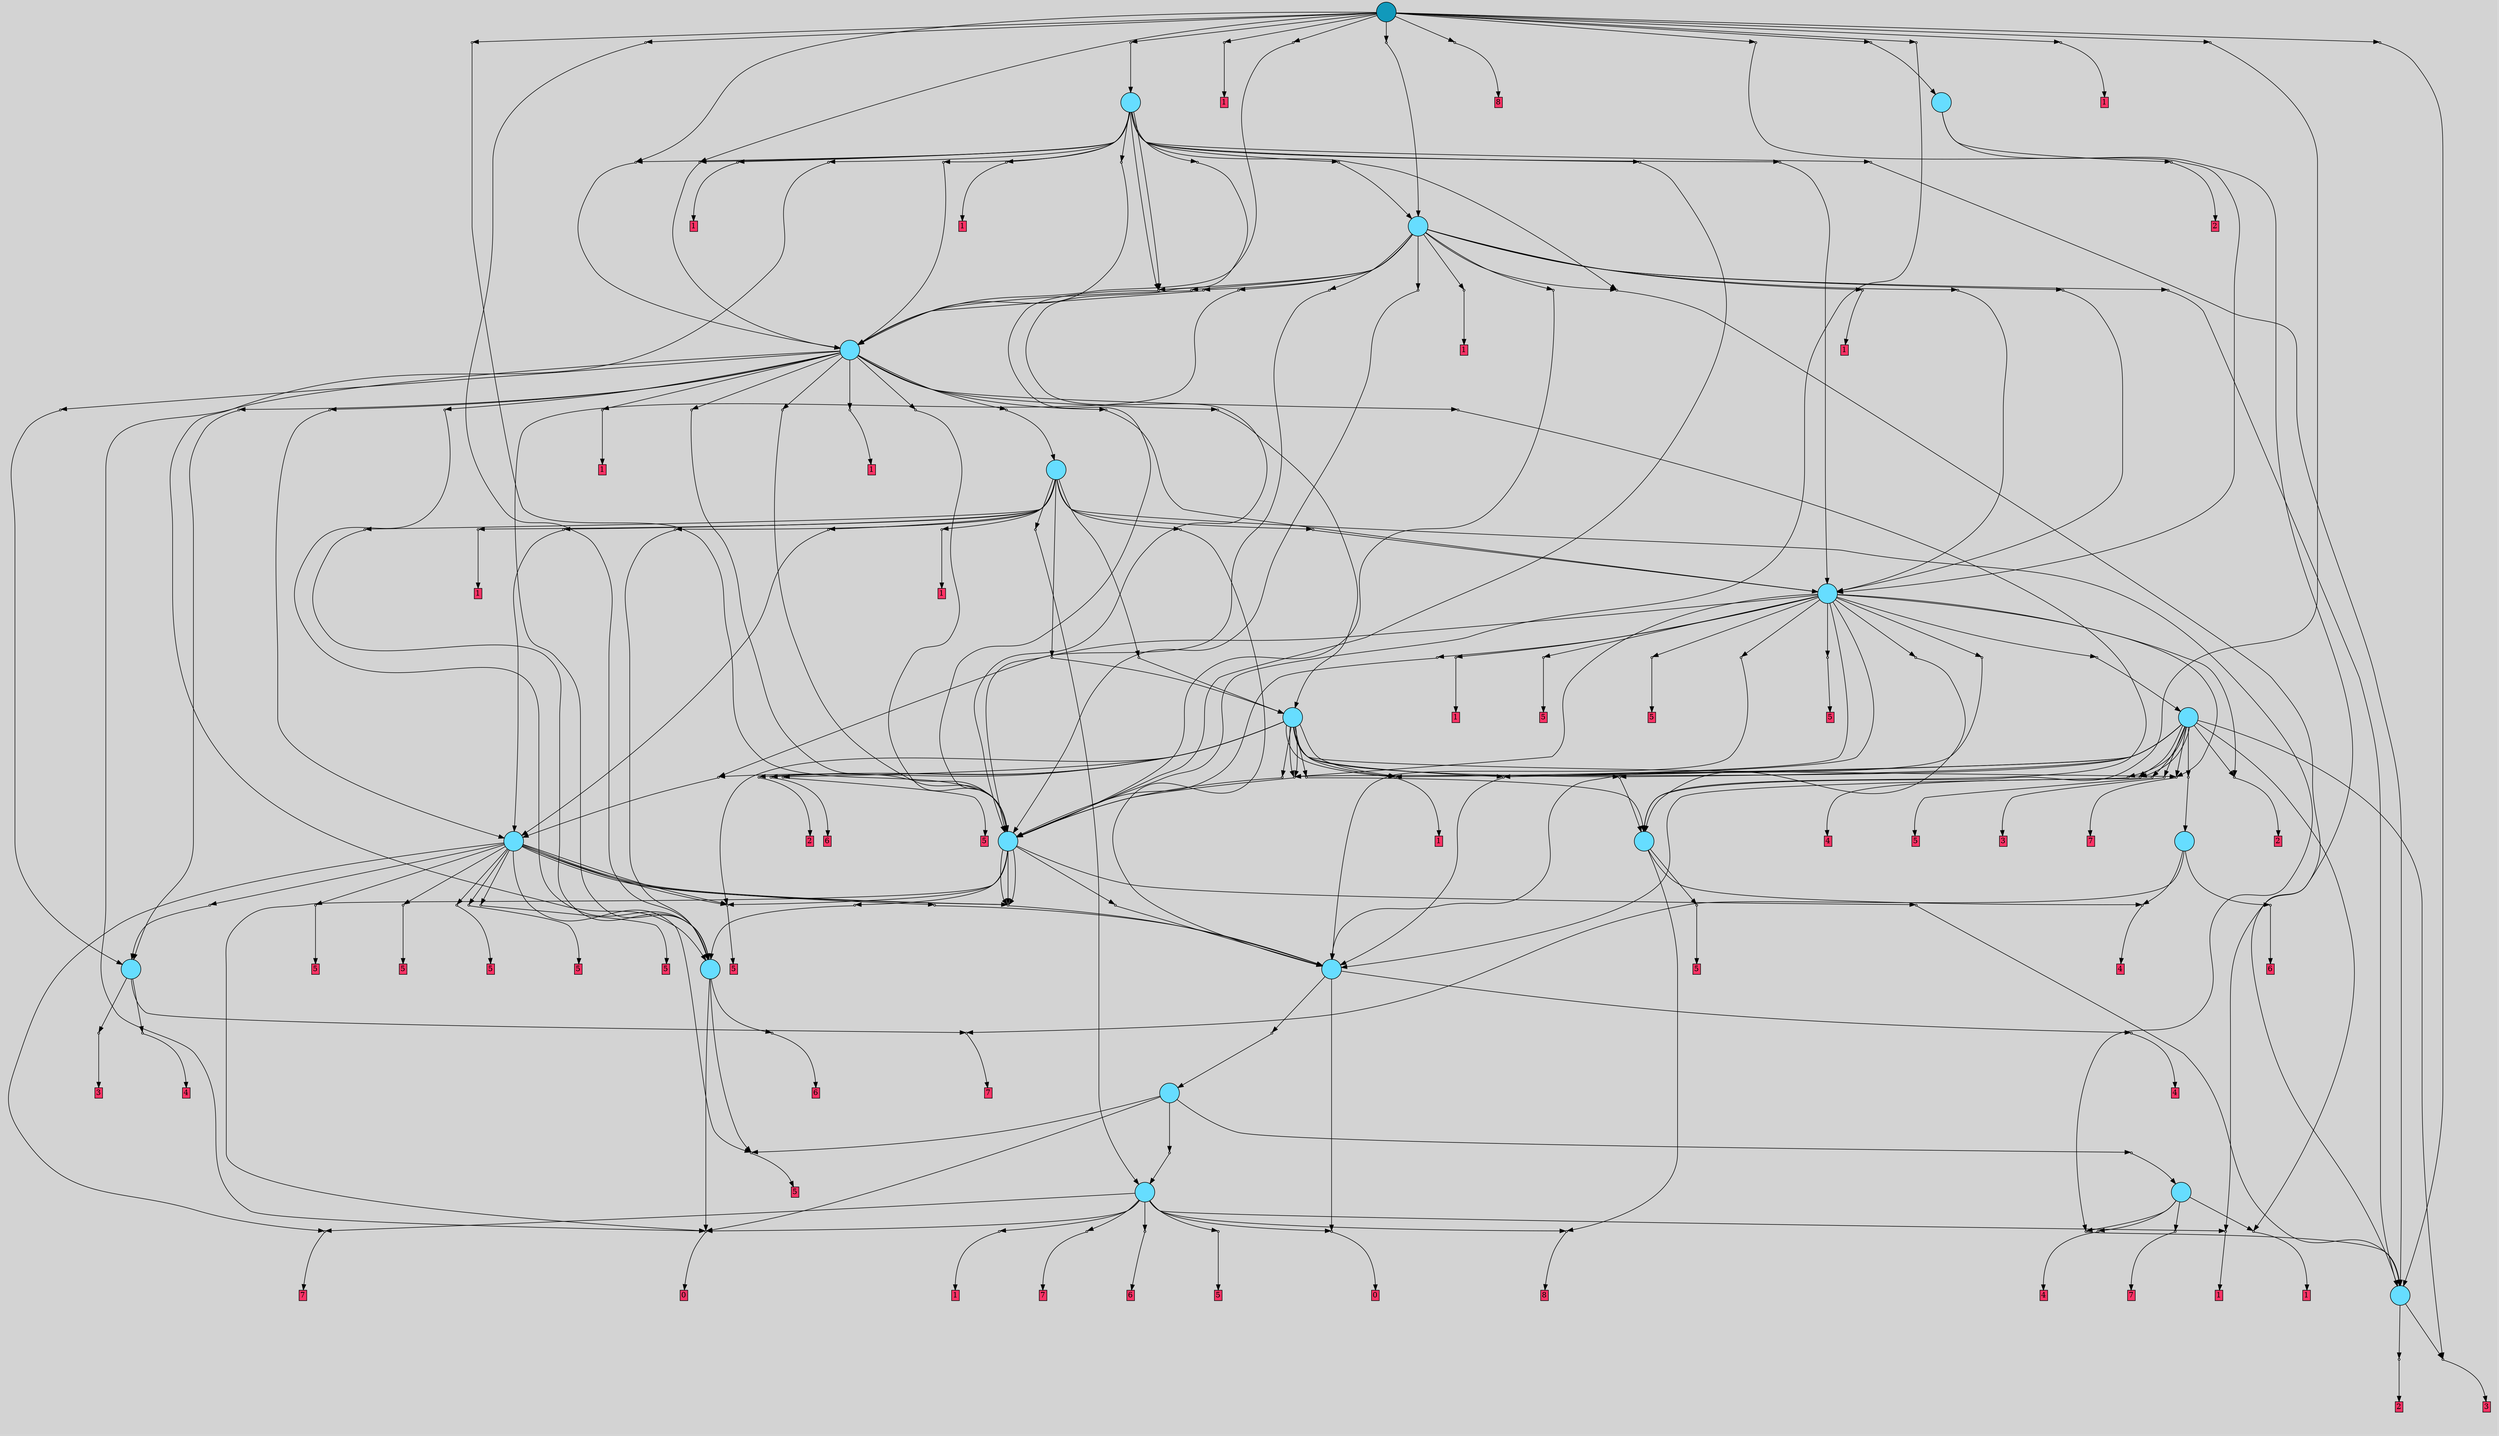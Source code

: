 // File exported with GEGELATI v1.3.1
// On the 2024-03-30 22:16:39
// With the File::TPGGraphDotExporter
digraph{
	graph[pad = "0.212, 0.055" bgcolor = lightgray]
	node[shape=circle style = filled label = ""]
		T1 [fillcolor="#66ddff"]
		T2 [fillcolor="#66ddff"]
		T3 [fillcolor="#66ddff"]
		T4 [fillcolor="#66ddff"]
		T5 [fillcolor="#66ddff"]
		T6 [fillcolor="#66ddff"]
		T34 [fillcolor="#66ddff"]
		T41 [fillcolor="#66ddff"]
		T86 [fillcolor="#66ddff"]
		T169 [fillcolor="#66ddff"]
		T270 [fillcolor="#66ddff"]
		T272 [fillcolor="#66ddff"]
		T387 [fillcolor="#66ddff"]
		T479 [fillcolor="#66ddff"]
		T572 [fillcolor="#66ddff"]
		T1332 [fillcolor="#66ddff"]
		T1401 [fillcolor="#66ddff"]
		T1767 [fillcolor="#66ddff"]
		T1905 [fillcolor="#66ddff"]
		T1980 [fillcolor="#1199bb"]
		P53113 [fillcolor="#cccccc" shape=point] //
		I53113 [shape=box style=invis label="5|3&2|3#2|7&#92;n"]
		P53113 -> I53113[style=invis]
		A19350 [fillcolor="#ff3366" shape=box margin=0.03 width=0 height=0 label="1"]
		T1 -> P53113 -> A19350
		P53114 [fillcolor="#cccccc" shape=point] //
		I53114 [shape=box style=invis label="1|0&4|4#3|7&#92;n0|5&4|5#1|4&#92;n4|0&0|7#1|4&#92;n2|0&0|3#0|6&#92;n3|1&1|7#3|7&#92;n3|0&0|0#2|0&#92;n1|7&1|6#4|5&#92;n3|6&4|1#0|4&#92;n7|1&2|0#3|4&#92;n"]
		P53114 -> I53114[style=invis]
		A19351 [fillcolor="#ff3366" shape=box margin=0.03 width=0 height=0 label="2"]
		T1 -> P53114 -> A19351
		P53115 [fillcolor="#cccccc" shape=point] //
		I53115 [shape=box style=invis label="3|7&3|6#4|2&#92;n5|6&1|2#1|1&#92;n3|1&1|5#1|6&#92;n7|2&2|6#0|5&#92;n5|0&3|4#4|7&#92;n6|2&3|4#0|5&#92;n"]
		P53115 -> I53115[style=invis]
		A19352 [fillcolor="#ff3366" shape=box margin=0.03 width=0 height=0 label="2"]
		T2 -> P53115 -> A19352
		P53116 [fillcolor="#cccccc" shape=point] //
		I53116 [shape=box style=invis label="0|7&1|6#2|1&#92;n0|2&3|2#2|3&#92;n"]
		P53116 -> I53116[style=invis]
		A19353 [fillcolor="#ff3366" shape=box margin=0.03 width=0 height=0 label="3"]
		T2 -> P53116 -> A19353
		P53117 [fillcolor="#cccccc" shape=point] //
		I53117 [shape=box style=invis label="4|5&1|0#2|5&#92;n"]
		P53117 -> I53117[style=invis]
		A19354 [fillcolor="#ff3366" shape=box margin=0.03 width=0 height=0 label="3"]
		T3 -> P53117 -> A19354
		P53118 [fillcolor="#cccccc" shape=point] //
		I53118 [shape=box style=invis label="4|6&2|3#3|7&#92;n3|0&2|6#4|6&#92;n1|0&4|0#2|6&#92;n6|5&3|7#2|4&#92;n1|7&3|2#1|1&#92;n0|3&2|5#1|1&#92;n4|7&3|0#0|7&#92;n4|5&0|3#1|1&#92;n8|3&1|2#1|4&#92;n"]
		P53118 -> I53118[style=invis]
		A19355 [fillcolor="#ff3366" shape=box margin=0.03 width=0 height=0 label="4"]
		T3 -> P53118 -> A19355
		P53119 [fillcolor="#cccccc" shape=point] //
		I53119 [shape=box style=invis label="1|3&1|2#2|1&#92;n8|0&3|2#1|6&#92;n"]
		P53119 -> I53119[style=invis]
		A19356 [fillcolor="#ff3366" shape=box margin=0.03 width=0 height=0 label="4"]
		T4 -> P53119 -> A19356
		P53120 [fillcolor="#cccccc" shape=point] //
		I53120 [shape=box style=invis label="4|7&0|7#3|6&#92;n"]
		P53120 -> I53120[style=invis]
		A19357 [fillcolor="#ff3366" shape=box margin=0.03 width=0 height=0 label="5"]
		T4 -> P53120 -> A19357
		P53121 [fillcolor="#cccccc" shape=point] //
		I53121 [shape=box style=invis label="6|7&2|3#4|0&#92;n6|4&1|3#4|7&#92;n"]
		P53121 -> I53121[style=invis]
		A19358 [fillcolor="#ff3366" shape=box margin=0.03 width=0 height=0 label="5"]
		T5 -> P53121 -> A19358
		P53122 [fillcolor="#cccccc" shape=point] //
		I53122 [shape=box style=invis label="3|2&1|3#1|0&#92;n3|0&1|7#1|5&#92;n8|3&1|2#2|6&#92;n2|1&2|3#1|3&#92;n0|3&0|6#3|3&#92;n0|6&3|1#1|4&#92;n"]
		P53122 -> I53122[style=invis]
		A19359 [fillcolor="#ff3366" shape=box margin=0.03 width=0 height=0 label="6"]
		T5 -> P53122 -> A19359
		P53123 [fillcolor="#cccccc" shape=point] //
		I53123 [shape=box style=invis label="4|0&1|2#1|1&#92;n8|6&1|5#1|0&#92;n"]
		P53123 -> I53123[style=invis]
		A19360 [fillcolor="#ff3366" shape=box margin=0.03 width=0 height=0 label="6"]
		T6 -> P53123 -> A19360
		P53124 [fillcolor="#cccccc" shape=point] //
		I53124 [shape=box style=invis label="2|7&2|0#0|3&#92;n5|7&0|7#2|2&#92;n8|5&1|6#4|0&#92;n6|3&3|7#3|5&#92;n1|0&1|2#4|3&#92;n5|6&2|0#2|1&#92;n"]
		P53124 -> I53124[style=invis]
		A19361 [fillcolor="#ff3366" shape=box margin=0.03 width=0 height=0 label="7"]
		T6 -> P53124 -> A19361
		T3 -> P53124
		P53125 [fillcolor="#cccccc" shape=point] //
		I53125 [shape=box style=invis label="1|4&3|4#1|1&#92;n4|1&2|1#0|7&#92;n"]
		P53125 -> I53125[style=invis]
		A19362 [fillcolor="#ff3366" shape=box margin=0.03 width=0 height=0 label="8"]
		T4 -> P53125 -> A19362
		P53126 [fillcolor="#cccccc" shape=point] //
		I53126 [shape=box style=invis label="1|7&2|3#1|4&#92;n0|2&4|4#4|0&#92;n0|2&0|1#3|6&#92;n3|3&2|1#4|7&#92;n0|6&1|0#4|4&#92;n4|0&1|3#2|3&#92;n4|1&0|3#0|7&#92;n1|5&1|7#4|6&#92;n6|4&2|2#4|1&#92;n"]
		P53126 -> I53126[style=invis]
		A19363 [fillcolor="#ff3366" shape=box margin=0.03 width=0 height=0 label="0"]
		T5 -> P53126 -> A19363
		T6 -> P53119
		P53127 [fillcolor="#cccccc" shape=point] //
		I53127 [shape=box style=invis label="0|7&0|1#3|6&#92;n0|6&1|0#4|4&#92;n3|3&1|1#4|7&#92;n4|0&1|3#2|3&#92;n5|0&2|4#2|4&#92;n8|2&4|4#2|7&#92;n1|7&2|3#1|4&#92;n1|5&1|7#3|6&#92;n6|3&2|6#4|1&#92;n7|1&0|3#0|7&#92;n"]
		P53127 -> I53127[style=invis]
		A19364 [fillcolor="#ff3366" shape=box margin=0.03 width=0 height=0 label="0"]
		T34 -> P53127 -> A19364
		P53128 [fillcolor="#cccccc" shape=point] //
		I53128 [shape=box style=invis label="5|3&1|2#2|7&#92;n0|4&2|3#3|3&#92;n0|0&2|0#4|2&#92;n2|1&3|6#2|3&#92;n0|2&1|5#2|3&#92;n0|3&0|1#2|1&#92;n5|1&4|4#2|3&#92;n8|7&4|7#0|2&#92;n1|3&2|3#2|1&#92;n"]
		P53128 -> I53128[style=invis]
		A19365 [fillcolor="#ff3366" shape=box margin=0.03 width=0 height=0 label="1"]
		T34 -> P53128 -> A19365
		P53129 [fillcolor="#cccccc" shape=point] //
		I53129 [shape=box style=invis label="1|0&1|2#4|5&#92;n5|7&0|7#2|2&#92;n8|5&1|6#4|0&#92;n0|0&4|3#0|5&#92;n6|3&3|7#3|5&#92;n2|7&2|0#0|3&#92;n5|6&2|0#2|1&#92;n"]
		P53129 -> I53129[style=invis]
		A19366 [fillcolor="#ff3366" shape=box margin=0.03 width=0 height=0 label="7"]
		T34 -> P53129 -> A19366
		P53130 [fillcolor="#cccccc" shape=point] //
		I53130 [shape=box style=invis label="3|2&1|5#1|0&#92;n3|0&1|7#1|5&#92;n8|3&1|2#2|6&#92;n0|6&3|1#1|4&#92;n0|3&0|6#3|3&#92;n2|1&2|3#1|3&#92;n"]
		P53130 -> I53130[style=invis]
		A19367 [fillcolor="#ff3366" shape=box margin=0.03 width=0 height=0 label="6"]
		T34 -> P53130 -> A19367
		P53131 [fillcolor="#cccccc" shape=point] //
		I53131 [shape=box style=invis label="8|5&1|6#4|0&#92;n5|7&0|7#2|2&#92;n6|3&3|7#3|4&#92;n1|0&1|2#4|3&#92;n5|6&2|0#2|1&#92;n"]
		P53131 -> I53131[style=invis]
		A19368 [fillcolor="#ff3366" shape=box margin=0.03 width=0 height=0 label="7"]
		T34 -> P53131 -> A19368
		T34 -> P53113
		T34 -> P53126
		P53132 [fillcolor="#cccccc" shape=point] //
		I53132 [shape=box style=invis label="3|6&1|3#2|4&#92;n8|0&2|1#4|2&#92;n"]
		P53132 -> I53132[style=invis]
		A19369 [fillcolor="#ff3366" shape=box margin=0.03 width=0 height=0 label="5"]
		T34 -> P53132 -> A19369
		T34 -> P53125
		P53133 [fillcolor="#cccccc" shape=point] //
		I53133 [shape=box style=invis label="5|1&1|0#0|4&#92;n0|0&2|2#1|2&#92;n4|3&4|6#2|5&#92;n"]
		P53133 -> I53133[style=invis]
		A19370 [fillcolor="#ff3366" shape=box margin=0.03 width=0 height=0 label="1"]
		T41 -> P53133 -> A19370
		P53134 [fillcolor="#cccccc" shape=point] //
		I53134 [shape=box style=invis label="6|4&1|3#4|7&#92;n6|7&2|3#4|0&#92;n4|0&3|1#1|3&#92;n"]
		P53134 -> I53134[style=invis]
		T41 -> P53134 -> T2
		P53135 [fillcolor="#cccccc" shape=point] //
		I53135 [shape=box style=invis label="6|6&3|7#3|6&#92;n4|4&0|6#3|0&#92;n8|3&3|6#4|7&#92;n8|5&1|6#4|0&#92;n2|0&2|6#3|7&#92;n8|0&1|4#4|3&#92;n2|7&2|0#0|3&#92;n5|6&2|0#2|1&#92;n6|7&2|2#3|5&#92;n"]
		P53135 -> I53135[style=invis]
		A19371 [fillcolor="#ff3366" shape=box margin=0.03 width=0 height=0 label="7"]
		T41 -> P53135 -> A19371
		P53136 [fillcolor="#cccccc" shape=point] //
		I53136 [shape=box style=invis label="4|6&2|3#3|7&#92;n3|0&2|6#4|6&#92;n1|7&1|2#1|1&#92;n6|5&3|7#2|4&#92;n1|0&4|0#2|6&#92;n0|3&2|5#1|1&#92;n4|7&3|0#0|7&#92;n4|5&0|3#1|1&#92;n8|3&1|2#1|4&#92;n"]
		P53136 -> I53136[style=invis]
		A19372 [fillcolor="#ff3366" shape=box margin=0.03 width=0 height=0 label="4"]
		T41 -> P53136 -> A19372
		P53137 [fillcolor="#cccccc" shape=point] //
		I53137 [shape=box style=invis label="4|0&4|1#3|2&#92;n7|4&1|6#4|7&#92;n4|7&1|3#1|1&#92;n1|3&0|1#1|3&#92;n"]
		P53137 -> I53137[style=invis]
		T86 -> P53137 -> T34
		T86 -> P53121
		T86 -> P53126
		P53138 [fillcolor="#cccccc" shape=point] //
		I53138 [shape=box style=invis label="6|3&2|1#1|0&#92;n0|4&1|3#3|7&#92;n6|1&4|2#3|7&#92;n8|0&4|0#1|7&#92;n"]
		P53138 -> I53138[style=invis]
		T86 -> P53138 -> T41
		P53139 [fillcolor="#cccccc" shape=point] //
		I53139 [shape=box style=invis label="6|7&3|0#2|7&#92;n3|6&2|0#0|1&#92;n6|2&1|6#3|4&#92;n3|3&0|2#0|3&#92;n2|0&3|0#1|4&#92;n3|1&0|3#0|2&#92;n2|4&1|7#0|2&#92;n3|7&1|2#1|5&#92;n6|1&0|2#1|4&#92;n"]
		P53139 -> I53139[style=invis]
		A19373 [fillcolor="#ff3366" shape=box margin=0.03 width=0 height=0 label="4"]
		T169 -> P53139 -> A19373
		P53140 [fillcolor="#cccccc" shape=point] //
		I53140 [shape=box style=invis label="6|4&1|2#3|7&#92;n6|7&2|3#4|0&#92;n4|0&3|1#1|3&#92;n2|2&3|4#0|3&#92;n"]
		P53140 -> I53140[style=invis]
		T169 -> P53140 -> T86
		T169 -> P53127
		P53141 [fillcolor="#cccccc" shape=point] //
		I53141 [shape=box style=invis label="1|0&1|1#4|6&#92;n"]
		P53141 -> I53141[style=invis]
		T270 -> P53141 -> T169
		P53142 [fillcolor="#cccccc" shape=point] //
		I53142 [shape=box style=invis label="3|6&4|4#2|4&#92;n0|4&0|3#3|7&#92;n6|3&4|0#1|7&#92;n8|0&2|3#3|0&#92;n"]
		P53142 -> I53142[style=invis]
		T270 -> P53142 -> T169
		T270 -> P53126
		P53143 [fillcolor="#cccccc" shape=point] //
		I53143 [shape=box style=invis label="3|0&3|5#3|1&#92;n8|6&3|2#0|6&#92;n2|7&4|0#4|5&#92;n6|0&4|3#0|1&#92;n"]
		P53143 -> I53143[style=invis]
		T270 -> P53143 -> T2
		T270 -> P53142
		P53144 [fillcolor="#cccccc" shape=point] //
		I53144 [shape=box style=invis label="8|3&3|6#4|7&#92;n4|4&0|6#3|0&#92;n6|6&3|4#3|6&#92;n4|4&4|2#2|3&#92;n2|7&2|0#0|3&#92;n8|2&1|4#4|3&#92;n2|0&2|6#3|7&#92;n5|1&2|0#2|1&#92;n8|5&1|6#4|0&#92;n6|7&2|2#3|5&#92;n"]
		P53144 -> I53144[style=invis]
		T270 -> P53144 -> T5
		P53145 [fillcolor="#cccccc" shape=point] //
		I53145 [shape=box style=invis label="7|2&4|7#4|3&#92;n3|0&3|5#0|3&#92;n3|4&4|5#3|0&#92;n"]
		P53145 -> I53145[style=invis]
		A19374 [fillcolor="#ff3366" shape=box margin=0.03 width=0 height=0 label="5"]
		T270 -> P53145 -> A19374
		T270 -> P53142
		T272 -> P53145
		T272 -> P53142
		T272 -> P53145
		P53146 [fillcolor="#cccccc" shape=point] //
		I53146 [shape=box style=invis label="5|5&2|0#2|1&#92;n1|0&1|2#4|6&#92;n"]
		P53146 -> I53146[style=invis]
		T272 -> P53146 -> T169
		P53147 [fillcolor="#cccccc" shape=point] //
		I53147 [shape=box style=invis label="4|7&2|7#2|6&#92;n6|0&4|1#1|1&#92;n7|7&2|4#4|3&#92;n8|3&0|6#1|3&#92;n"]
		P53147 -> I53147[style=invis]
		A19375 [fillcolor="#ff3366" shape=box margin=0.03 width=0 height=0 label="5"]
		T272 -> P53147 -> A19375
		P53148 [fillcolor="#cccccc" shape=point] //
		I53148 [shape=box style=invis label="0|7&0|1#3|6&#92;n5|0&2|4#2|4&#92;n4|0&1|3#2|3&#92;n3|3&1|1#4|7&#92;n1|0&0|0#0|1&#92;n8|2&4|4#2|7&#92;n1|5&1|7#3|6&#92;n1|7&2|3#1|4&#92;n7|1&2|3#0|7&#92;n4|7&4|0#2|5&#92;n"]
		P53148 -> I53148[style=invis]
		T272 -> P53148 -> T3
		P53149 [fillcolor="#cccccc" shape=point] //
		I53149 [shape=box style=invis label="7|2&3|7#4|3&#92;n3|4&4|5#3|0&#92;n3|0&3|5#0|3&#92;n1|3&4|5#0|4&#92;n"]
		P53149 -> I53149[style=invis]
		A19376 [fillcolor="#ff3366" shape=box margin=0.03 width=0 height=0 label="5"]
		T272 -> P53149 -> A19376
		P53150 [fillcolor="#cccccc" shape=point] //
		I53150 [shape=box style=invis label="6|3&0|4#1|6&#92;n6|4&1|3#4|7&#92;n"]
		P53150 -> I53150[style=invis]
		A19377 [fillcolor="#ff3366" shape=box margin=0.03 width=0 height=0 label="5"]
		T272 -> P53150 -> A19377
		P53151 [fillcolor="#cccccc" shape=point] //
		I53151 [shape=box style=invis label="4|0&3|7#1|5&#92;n8|5&1|5#0|1&#92;n4|4&1|5#2|4&#92;n"]
		P53151 -> I53151[style=invis]
		A19378 [fillcolor="#ff3366" shape=box margin=0.03 width=0 height=0 label="5"]
		T272 -> P53151 -> A19378
		P53152 [fillcolor="#cccccc" shape=point] //
		I53152 [shape=box style=invis label="2|6&4|7#3|0&#92;n5|0&1|1#2|0&#92;n1|6&2|3#0|3&#92;n"]
		P53152 -> I53152[style=invis]
		A19379 [fillcolor="#ff3366" shape=box margin=0.03 width=0 height=0 label="5"]
		T272 -> P53152 -> A19379
		T272 -> P53121
		T272 -> P53142
		T272 -> P53131
		P53153 [fillcolor="#cccccc" shape=point] //
		I53153 [shape=box style=invis label="8|3&1|2#1|4&#92;n3|3&2|5#4|1&#92;n1|0&4|0#2|6&#92;n4|2&1|2#0|7&#92;n4|6&0|3#2|2&#92;n1|0&1|6#2|2&#92;n1|7&3|2#1|3&#92;n"]
		P53153 -> I53153[style=invis]
		A19380 [fillcolor="#ff3366" shape=box margin=0.03 width=0 height=0 label="4"]
		T387 -> P53153 -> A19380
		P53154 [fillcolor="#cccccc" shape=point] //
		I53154 [shape=box style=invis label="6|0&4|0#2|6&#92;n0|6&1|3#3|7&#92;n2|4&0|7#3|7&#92;n3|6&2|6#4|6&#92;n7|7&1|6#0|7&#92;n0|6&4|3#0|0&#92;n0|3&2|5#1|1&#92;n"]
		P53154 -> I53154[style=invis]
		T387 -> P53154 -> T6
		P53155 [fillcolor="#cccccc" shape=point] //
		I53155 [shape=box style=invis label="7|6&3|0#3|0&#92;n1|3&2|3#2|2&#92;n0|4&2|3#4|2&#92;n0|0&2|0#4|2&#92;n2|0&3|6#2|3&#92;n0|3&0|1#2|1&#92;n5|5&2|4#2|3&#92;n5|3&1|2#2|7&#92;n0|4&3|6#0|4&#92;n0|2&1|5#2|3&#92;n"]
		P53155 -> I53155[style=invis]
		A19381 [fillcolor="#ff3366" shape=box margin=0.03 width=0 height=0 label="1"]
		T387 -> P53155 -> A19381
		P53156 [fillcolor="#cccccc" shape=point] //
		I53156 [shape=box style=invis label="3|1&1|4#0|2&#92;n3|0&3|5#0|3&#92;n3|4&4|5#0|0&#92;n2|5&4|2#0|5&#92;n"]
		P53156 -> I53156[style=invis]
		A19382 [fillcolor="#ff3366" shape=box margin=0.03 width=0 height=0 label="5"]
		T387 -> P53156 -> A19382
		P53157 [fillcolor="#cccccc" shape=point] //
		I53157 [shape=box style=invis label="0|4&1|5#2|7&#92;n1|0&0|7#4|6&#92;n"]
		P53157 -> I53157[style=invis]
		T387 -> P53157 -> T169
		P53158 [fillcolor="#cccccc" shape=point] //
		I53158 [shape=box style=invis label="8|3&3|6#4|7&#92;n4|4&0|6#3|0&#92;n6|6&3|4#3|6&#92;n8|5&1|6#4|0&#92;n2|7&2|0#0|3&#92;n8|0&1|4#4|3&#92;n2|0&2|6#3|7&#92;n5|1&2|0#2|1&#92;n4|4&4|2#2|3&#92;n6|7&2|2#3|5&#92;n"]
		P53158 -> I53158[style=invis]
		A19383 [fillcolor="#ff3366" shape=box margin=0.03 width=0 height=0 label="7"]
		T387 -> P53158 -> A19383
		P53159 [fillcolor="#cccccc" shape=point] //
		I53159 [shape=box style=invis label="1|2&2|1#0|3&#92;n0|4&4|7#3|6&#92;n4|2&4|1#3|2&#92;n2|1&4|0#0|0&#92;n3|0&3|4#4|0&#92;n2|1&2|7#1|4&#92;n7|4&2|7#4|2&#92;n6|4&3|2#1|0&#92;n"]
		P53159 -> I53159[style=invis]
		T387 -> P53159 -> T169
		T387 -> P53116
		P53160 [fillcolor="#cccccc" shape=point] //
		I53160 [shape=box style=invis label="0|0&1|2#4|7&#92;n0|4&0|7#3|4&#92;n2|1&2|7#0|4&#92;n4|2&1|3#2|2&#92;n8|0&2|1#0|0&#92;n"]
		P53160 -> I53160[style=invis]
		T387 -> P53160 -> T270
		P53161 [fillcolor="#cccccc" shape=point] //
		I53161 [shape=box style=invis label="2|0&1|1#2|0&#92;n"]
		P53161 -> I53161[style=invis]
		A19384 [fillcolor="#ff3366" shape=box margin=0.03 width=0 height=0 label="3"]
		T387 -> P53161 -> A19384
		P53162 [fillcolor="#cccccc" shape=point] //
		I53162 [shape=box style=invis label="5|6&1|2#1|1&#92;n7|2&2|6#0|5&#92;n3|7&3|6#4|2&#92;n5|0&4|4#4|7&#92;n6|2&3|4#0|5&#92;n"]
		P53162 -> I53162[style=invis]
		A19385 [fillcolor="#ff3366" shape=box margin=0.03 width=0 height=0 label="2"]
		T387 -> P53162 -> A19385
		P53163 [fillcolor="#cccccc" shape=point] //
		I53163 [shape=box style=invis label="3|3&0|7#1|3&#92;n7|1&4|3#1|7&#92;n1|5&3|6#3|5&#92;n4|3&2|5#0|0&#92;n4|7&0|2#4|0&#92;n6|5&4|3#4|3&#92;n4|0&4|5#2|3&#92;n"]
		P53163 -> I53163[style=invis]
		T387 -> P53163 -> T4
		T387 -> P53153
		T387 -> P53133
		T479 -> P53155
		P53164 [fillcolor="#cccccc" shape=point] //
		I53164 [shape=box style=invis label="2|5&4|2#0|5&#92;n5|1&1|3#2|6&#92;n3|4&4|5#0|0&#92;n3|0&3|5#0|3&#92;n"]
		P53164 -> I53164[style=invis]
		T479 -> P53164 -> T272
		P53165 [fillcolor="#cccccc" shape=point] //
		I53165 [shape=box style=invis label="5|6&2|1#1|2&#92;n1|0&0|0#4|5&#92;n7|6&1|3#3|4&#92;n7|2&0|6#0|6&#92;n0|1&2|7#1|2&#92;n"]
		P53165 -> I53165[style=invis]
		T479 -> P53165 -> T169
		T479 -> P53158
		T479 -> P53159
		P53166 [fillcolor="#cccccc" shape=point] //
		I53166 [shape=box style=invis label="0|0&1|2#4|7&#92;n8|0&2|1#0|0&#92;n3|6&3|3#3|4&#92;n2|1&2|7#0|4&#92;n4|2&1|3#2|2&#92;n0|4&0|7#3|4&#92;n"]
		P53166 -> I53166[style=invis]
		T479 -> P53166 -> T270
		T479 -> P53162
		P53167 [fillcolor="#cccccc" shape=point] //
		I53167 [shape=box style=invis label="4|0&4|5#2|3&#92;n1|5&3|6#3|5&#92;n7|1&4|3#1|7&#92;n3|3&0|7#1|3&#92;n4|6&2|5#0|0&#92;n5|1&0|0#1|1&#92;n4|7&0|2#4|0&#92;n6|5&4|3#4|3&#92;n1|1&2|7#2|7&#92;n"]
		P53167 -> I53167[style=invis]
		T479 -> P53167 -> T4
		P53168 [fillcolor="#cccccc" shape=point] //
		I53168 [shape=box style=invis label="5|5&2|4#2|3&#92;n0|3&0|1#2|1&#92;n1|3&2|3#3|2&#92;n2|0&3|6#0|3&#92;n5|3&1|2#2|7&#92;n1|4&2|3#2|0&#92;n0|4&3|6#2|4&#92;n7|6&4|0#3|0&#92;n"]
		P53168 -> I53168[style=invis]
		A19386 [fillcolor="#ff3366" shape=box margin=0.03 width=0 height=0 label="1"]
		T479 -> P53168 -> A19386
		P53169 [fillcolor="#cccccc" shape=point] //
		I53169 [shape=box style=invis label="6|0&4|0#2|6&#92;n7|7&1|6#0|7&#92;n2|4&0|7#3|7&#92;n3|6&2|6#4|6&#92;n0|3&2|5#1|2&#92;n0|6&1|3#3|7&#92;n0|5&4|4#0|2&#92;n"]
		P53169 -> I53169[style=invis]
		T479 -> P53169 -> T387
		P53170 [fillcolor="#cccccc" shape=point] //
		I53170 [shape=box style=invis label="5|1&4|3#2|6&#92;n3|4&4|5#0|0&#92;n5|5&4|2#0|5&#92;n3|0&3|5#0|3&#92;n6|5&0|3#4|6&#92;n"]
		P53170 -> I53170[style=invis]
		A19387 [fillcolor="#ff3366" shape=box margin=0.03 width=0 height=0 label="5"]
		T479 -> P53170 -> A19387
		P53171 [fillcolor="#cccccc" shape=point] //
		I53171 [shape=box style=invis label="6|0&4|1#1|1&#92;n4|7&2|7#2|6&#92;n7|7&2|4#4|3&#92;n6|3&0|6#1|3&#92;n"]
		P53171 -> I53171[style=invis]
		A19388 [fillcolor="#ff3366" shape=box margin=0.03 width=0 height=0 label="5"]
		T479 -> P53171 -> A19388
		T479 -> P53160
		P53172 [fillcolor="#cccccc" shape=point] //
		I53172 [shape=box style=invis label="3|4&1|4#3|0&#92;n3|0&3|5#0|3&#92;n"]
		P53172 -> I53172[style=invis]
		A19389 [fillcolor="#ff3366" shape=box margin=0.03 width=0 height=0 label="5"]
		T479 -> P53172 -> A19389
		P53173 [fillcolor="#cccccc" shape=point] //
		I53173 [shape=box style=invis label="7|0&3|1#0|4&#92;n6|3&4|0#0|3&#92;n"]
		P53173 -> I53173[style=invis]
		T479 -> P53173 -> T169
		T572 -> P53155
		T572 -> P53164
		T572 -> P53158
		T572 -> P53159
		T572 -> P53160
		T572 -> P53163
		P53174 [fillcolor="#cccccc" shape=point] //
		I53174 [shape=box style=invis label="1|2&0|2#1|1&#92;n8|6&3|4#4|4&#92;n3|1&4|7#1|5&#92;n5|5&4|2#0|5&#92;n5|1&4|3#0|6&#92;n3|0&3|5#0|3&#92;n0|7&1|1#0|1&#92;n3|4&4|3#0|0&#92;n"]
		P53174 -> I53174[style=invis]
		A19390 [fillcolor="#ff3366" shape=box margin=0.03 width=0 height=0 label="5"]
		T572 -> P53174 -> A19390
		P53175 [fillcolor="#cccccc" shape=point] //
		I53175 [shape=box style=invis label="5|7&2|3#1|7&#92;n0|6&3|4#1|4&#92;n8|0&2|4#4|7&#92;n3|0&1|7#1|3&#92;n2|1&2|3#1|3&#92;n0|6&3|6#3|3&#92;n"]
		P53175 -> I53175[style=invis]
		A19391 [fillcolor="#ff3366" shape=box margin=0.03 width=0 height=0 label="6"]
		T572 -> P53175 -> A19391
		T572 -> P53155
		T572 -> P53160
		T572 -> P53145
		T572 -> P53155
		P53176 [fillcolor="#cccccc" shape=point] //
		I53176 [shape=box style=invis label="5|6&2|1#1|2&#92;n8|2&0|2#1|7&#92;n3|7&3|7#1|3&#92;n7|0&3|0#2|0&#92;n4|7&0|1#1|0&#92;n4|3&2|6#2|3&#92;n0|2&3|3#1|5&#92;n5|7&2|6#3|7&#92;n"]
		P53176 -> I53176[style=invis]
		T572 -> P53176 -> T4
		P53177 [fillcolor="#cccccc" shape=point] //
		I53177 [shape=box style=invis label="3|4&3|6#4|2&#92;n4|1&1|6#2|6&#92;n5|4&1|3#0|0&#92;n7|2&2|6#0|5&#92;n5|0&4|5#2|7&#92;n"]
		P53177 -> I53177[style=invis]
		A19392 [fillcolor="#ff3366" shape=box margin=0.03 width=0 height=0 label="2"]
		T572 -> P53177 -> A19392
		P53178 [fillcolor="#cccccc" shape=point] //
		I53178 [shape=box style=invis label="0|4&0|7#3|4&#92;n0|0&1|2#4|7&#92;n2|1&2|7#0|3&#92;n4|2&1|3#2|7&#92;n8|5&1|0#1|3&#92;n"]
		P53178 -> I53178[style=invis]
		T572 -> P53178 -> T270
		P53179 [fillcolor="#cccccc" shape=point] //
		I53179 [shape=box style=invis label="3|7&0|4#4|1&#92;n0|0&2|7#4|1&#92;n0|7&4|0#0|1&#92;n"]
		P53179 -> I53179[style=invis]
		T1332 -> P53179 -> T572
		P53180 [fillcolor="#cccccc" shape=point] //
		I53180 [shape=box style=invis label="6|3&0|5#2|1&#92;n0|5&0|1#1|0&#92;n7|1&3|2#2|4&#92;n3|0&3|5#0|7&#92;n6|6&2|1#1|1&#92;n2|6&0|3#0|5&#92;n2|4&1|7#3|2&#92;n"]
		P53180 -> I53180[style=invis]
		T1332 -> P53180 -> T272
		P53181 [fillcolor="#cccccc" shape=point] //
		I53181 [shape=box style=invis label="3|4&0|0#3|5&#92;n2|0&3|6#1|1&#92;n1|4&2|7#2|3&#92;n"]
		P53181 -> I53181[style=invis]
		T1332 -> P53181 -> T479
		P53182 [fillcolor="#cccccc" shape=point] //
		I53182 [shape=box style=invis label="0|5&3|1#2|4&#92;n8|3&2|5#0|4&#92;n7|7&1|6#0|1&#92;n6|7&4|0#2|2&#92;n2|2&0|1#1|3&#92;n2|0&3|4#2|1&#92;n2|3&2|0#2|3&#92;n6|4&2|1#1|6&#92;n0|7&1|0#0|4&#92;n"]
		P53182 -> I53182[style=invis]
		A19393 [fillcolor="#ff3366" shape=box margin=0.03 width=0 height=0 label="1"]
		T1332 -> P53182 -> A19393
		P53183 [fillcolor="#cccccc" shape=point] //
		I53183 [shape=box style=invis label="2|0&1|6#3|4&#92;n6|0&4|3#1|2&#92;n7|1&4|7#4|3&#92;n6|1&2|3#0|5&#92;n1|5&0|1#3|4&#92;n8|4&2|1#4|5&#92;n3|4&0|4#3|7&#92;n1|6&2|0#3|5&#92;n"]
		P53183 -> I53183[style=invis]
		T1332 -> P53183 -> T5
		P53184 [fillcolor="#cccccc" shape=point] //
		I53184 [shape=box style=invis label="4|0&1|2#4|1&#92;n4|2&4|1#3|2&#92;n2|7&3|0#1|5&#92;n2|4&2|7#1|1&#92;n0|5&1|1#1|3&#92;n2|2&4|0#0|2&#92;n7|6&2|7#4|2&#92;n3|6&3|7#4|4&#92;n0|4&4|7#3|6&#92;n0|6&2|7#0|7&#92;n"]
		P53184 -> I53184[style=invis]
		T1332 -> P53184 -> T169
		P53185 [fillcolor="#cccccc" shape=point] //
		I53185 [shape=box style=invis label="5|5&1|5#2|6&#92;n7|0&2|1#0|4&#92;n6|6&4|5#3|0&#92;n7|2&2|1#2|6&#92;n4|4&0|1#4|5&#92;n"]
		P53185 -> I53185[style=invis]
		T1332 -> P53185 -> T272
		P53186 [fillcolor="#cccccc" shape=point] //
		I53186 [shape=box style=invis label="4|6&4|0#3|0&#92;n5|5&2|4#2|3&#92;n8|3&1|4#1|1&#92;n1|4&2|3#2|0&#92;n2|0&3|4#0|3&#92;n5|3&1|0#0|7&#92;n1|3&2|3#3|2&#92;n0|7&0|4#3|2&#92;n"]
		P53186 -> I53186[style=invis]
		A19394 [fillcolor="#ff3366" shape=box margin=0.03 width=0 height=0 label="1"]
		T1332 -> P53186 -> A19394
		P53187 [fillcolor="#cccccc" shape=point] //
		I53187 [shape=box style=invis label="7|1&4|7#4|7&#92;n2|0&1|6#3|4&#92;n6|1&2|3#0|5&#92;n1|6&2|0#3|5&#92;n8|4&2|1#4|5&#92;n3|4&0|4#3|7&#92;n1|5&0|7#3|4&#92;n"]
		P53187 -> I53187[style=invis]
		T1332 -> P53187 -> T5
		P53188 [fillcolor="#cccccc" shape=point] //
		I53188 [shape=box style=invis label="3|4&4|6#4|2&#92;n1|0&2|0#4|2&#92;n0|7&1|0#1|4&#92;n8|3&3|7#2|4&#92;n"]
		P53188 -> I53188[style=invis]
		T1332 -> P53188 -> T572
		P53189 [fillcolor="#cccccc" shape=point] //
		I53189 [shape=box style=invis label="0|7&1|0#1|4&#92;n3|4&4|6#4|4&#92;n1|2&0|4#3|5&#92;n1|0&2|0#4|2&#92;n6|0&1|6#4|5&#92;n3|6&4|2#2|5&#92;n"]
		P53189 -> I53189[style=invis]
		T1332 -> P53189 -> T34
		T1332 -> P53134
		P53190 [fillcolor="#cccccc" shape=point] //
		I53190 [shape=box style=invis label="5|3&1|4#0|4&#92;n3|3&0|7#1|3&#92;n3|0&3|0#1|1&#92;n7|6&3|3#4|5&#92;n1|2&0|5#0|3&#92;n6|1&0|3#1|2&#92;n"]
		P53190 -> I53190[style=invis]
		T1401 -> P53190 -> T3
		P53191 [fillcolor="#cccccc" shape=point] //
		I53191 [shape=box style=invis label="1|4&2|3#2|0&#92;n5|5&2|4#2|3&#92;n8|3&1|4#1|1&#92;n3|6&1|4#0|2&#92;n7|6&4|0#3|0&#92;n2|0&3|4#0|3&#92;n5|3&1|0#0|7&#92;n0|3&4|1#2|1&#92;n1|3&2|3#3|2&#92;n"]
		P53191 -> I53191[style=invis]
		A19395 [fillcolor="#ff3366" shape=box margin=0.03 width=0 height=0 label="1"]
		T1401 -> P53191 -> A19395
		P53192 [fillcolor="#cccccc" shape=point] //
		I53192 [shape=box style=invis label="1|5&2|3#2|0&#92;n5|5&2|4#2|3&#92;n1|3&2|3#3|7&#92;n8|3&1|4#1|1&#92;n7|6&4|0#3|0&#92;n1|2&2|4#4|5&#92;n5|3&1|0#0|7&#92;n2|0&3|4#0|3&#92;n3|6&1|4#0|2&#92;n"]
		P53192 -> I53192[style=invis]
		A19396 [fillcolor="#ff3366" shape=box margin=0.03 width=0 height=0 label="1"]
		T1401 -> P53192 -> A19396
		P53193 [fillcolor="#cccccc" shape=point] //
		I53193 [shape=box style=invis label="4|0&1|3#2|2&#92;n2|7&3|6#2|3&#92;n0|0&1|1#4|7&#92;n"]
		P53193 -> I53193[style=invis]
		T1401 -> P53193 -> T270
		P53194 [fillcolor="#cccccc" shape=point] //
		I53194 [shape=box style=invis label="7|5&0|5#3|5&#92;n4|6&4|0#3|0&#92;n1|4&3|3#2|0&#92;n5|7&2|4#2|3&#92;n5|3&1|0#0|7&#92;n4|4&3|4#0|3&#92;n3|5&1|4#0|2&#92;n3|0&0|6#0|1&#92;n0|3&4|1#2|1&#92;n"]
		P53194 -> I53194[style=invis]
		T1401 -> P53194 -> T1332
		P53195 [fillcolor="#cccccc" shape=point] //
		I53195 [shape=box style=invis label="1|0&2|4#4|2&#92;n5|2&2|1#1|2&#92;n4|0&3|4#4|2&#92;n0|7&3|0#1|4&#92;n0|0&4|0#4|4&#92;n2|3&3|7#0|2&#92;n7|0&2|2#3|0&#92;n"]
		P53195 -> I53195[style=invis]
		T1401 -> P53195 -> T572
		P53196 [fillcolor="#cccccc" shape=point] //
		I53196 [shape=box style=invis label="8|3&3|5#4|7&#92;n1|7&2|7#2|0&#92;n2|0&3|6#1|1&#92;n3|4&0|0#3|5&#92;n"]
		P53196 -> I53196[style=invis]
		T1401 -> P53196 -> T479
		P53197 [fillcolor="#cccccc" shape=point] //
		I53197 [shape=box style=invis label="8|0&4|1#0|0&#92;n0|0&1|2#4|5&#92;n3|7&3|3#2|2&#92;n7|3&4|2#1|3&#92;n2|1&2|5#0|4&#92;n7|0&0|1#4|4&#92;n"]
		P53197 -> I53197[style=invis]
		T1401 -> P53197 -> T270
		P53198 [fillcolor="#cccccc" shape=point] //
		I53198 [shape=box style=invis label="6|1&4|3#2|5&#92;n7|4&0|4#3|7&#92;n1|6&2|0#3|7&#92;n8|4&1|2#0|5&#92;n8|4&3|1#4|5&#92;n1|5&0|6#3|4&#92;n6|7&1|4#1|2&#92;n"]
		P53198 -> I53198[style=invis]
		T1401 -> P53198 -> T5
		P53199 [fillcolor="#cccccc" shape=point] //
		I53199 [shape=box style=invis label="3|0&3|5#0|3&#92;n5|5&1|3#2|6&#92;n4|4&3|6#2|2&#92;n3|4&4|6#0|2&#92;n6|4&4|2#3|0&#92;n"]
		P53199 -> I53199[style=invis]
		T1401 -> P53199 -> T272
		P53200 [fillcolor="#cccccc" shape=point] //
		I53200 [shape=box style=invis label="7|3&4|2#1|3&#92;n0|0&1|2#4|5&#92;n8|0&4|1#0|0&#92;n3|7&3|3#2|3&#92;n2|0&2|5#0|4&#92;n7|0&0|1#4|4&#92;n"]
		P53200 -> I53200[style=invis]
		T1401 -> P53200 -> T270
		T1401 -> P53126
		P53201 [fillcolor="#cccccc" shape=point] //
		I53201 [shape=box style=invis label="8|1&1|4#0|7&#92;n1|0&4|5#2|7&#92;n6|4&4|7#0|2&#92;n2|5&1|4#4|5&#92;n0|6&4|1#3|7&#92;n1|7&0|4#0|3&#92;n1|2&4|6#1|3&#92;n"]
		P53201 -> I53201[style=invis]
		T1401 -> P53201 -> T4
		P53202 [fillcolor="#cccccc" shape=point] //
		I53202 [shape=box style=invis label="6|0&4|0#1|1&#92;n6|7&4|3#4|3&#92;n7|6&3|3#4|5&#92;n3|6&0|1#0|3&#92;n3|3&0|7#1|3&#92;n1|2&0|5#0|3&#92;n6|1&0|3#1|2&#92;n"]
		P53202 -> I53202[style=invis]
		T1401 -> P53202 -> T3
		P53203 [fillcolor="#cccccc" shape=point] //
		I53203 [shape=box style=invis label="6|2&3|3#1|7&#92;n0|2&0|6#1|2&#92;n7|0&0|5#3|7&#92;n2|0&4|3#2|7&#92;n"]
		P53203 -> I53203[style=invis]
		T1767 -> P53203 -> T5
		P53204 [fillcolor="#cccccc" shape=point] //
		I53204 [shape=box style=invis label="8|3&3|5#2|7&#92;n1|7&2|7#2|0&#92;n6|0&3|5#1|7&#92;n7|5&1|5#2|7&#92;n"]
		P53204 -> I53204[style=invis]
		T1767 -> P53204 -> T479
		P53205 [fillcolor="#cccccc" shape=point] //
		I53205 [shape=box style=invis label="1|1&0|5#2|7&#92;n0|0&4|5#2|0&#92;n3|4&3|5#0|0&#92;n2|1&4|1#0|5&#92;n8|4&2|1#0|1&#92;n1|5&3|7#0|0&#92;n4|3&4|5#1|5&#92;n"]
		P53205 -> I53205[style=invis]
		T1767 -> P53205 -> T2
		P53206 [fillcolor="#cccccc" shape=point] //
		I53206 [shape=box style=invis label="8|4&1|1#2|0&#92;n7|6&0|0#3|0&#92;n5|2&1|0#4|7&#92;n2|5&4|4#2|6&#92;n2|0&0|0#2|4&#92;n6|7&3|4#1|2&#92;n2|0&3|5#2|1&#92;n"]
		P53206 -> I53206[style=invis]
		A19397 [fillcolor="#ff3366" shape=box margin=0.03 width=0 height=0 label="1"]
		T1767 -> P53206 -> A19397
		P53207 [fillcolor="#cccccc" shape=point] //
		I53207 [shape=box style=invis label="4|0&1|3#2|2&#92;n2|2&3|6#2|3&#92;n4|6&1|6#4|6&#92;n0|0&1|1#4|7&#92;n"]
		P53207 -> I53207[style=invis]
		T1767 -> P53207 -> T270
		P53208 [fillcolor="#cccccc" shape=point] //
		I53208 [shape=box style=invis label="1|3&2|0#3|2&#92;n5|5&2|4#2|3&#92;n1|4&2|3#2|0&#92;n7|6&4|0#3|6&#92;n2|0&3|4#0|3&#92;n2|0&4|6#4|0&#92;n8|3&1|3#1|1&#92;n8|6&0|2#1|7&#92;n8|3&3|0#1|0&#92;n"]
		P53208 -> I53208[style=invis]
		T1767 -> P53208 -> T1401
		P53209 [fillcolor="#cccccc" shape=point] //
		I53209 [shape=box style=invis label="5|4&0|0#3|5&#92;n8|3&3|5#1|7&#92;n2|5&4|1#1|0&#92;n1|0&1|5#0|5&#92;n7|1&3|5#2|5&#92;n"]
		P53209 -> I53209[style=invis]
		T1767 -> P53209 -> T479
		P53210 [fillcolor="#cccccc" shape=point] //
		I53210 [shape=box style=invis label="1|3&2|3#3|2&#92;n5|5&1|4#2|3&#92;n1|4&1|3#2|0&#92;n3|6&1|4#0|2&#92;n4|0&2|7#2|0&#92;n7|6&4|0#3|0&#92;n2|0&3|4#0|3&#92;n5|3&1|0#0|7&#92;n"]
		P53210 -> I53210[style=invis]
		A19398 [fillcolor="#ff3366" shape=box margin=0.03 width=0 height=0 label="1"]
		T1767 -> P53210 -> A19398
		P53211 [fillcolor="#cccccc" shape=point] //
		I53211 [shape=box style=invis label="7|3&4|2#1|3&#92;n8|0&4|1#0|4&#92;n3|7&3|3#2|2&#92;n6|2&3|4#2|6&#92;n6|1&2|5#0|4&#92;n7|0&0|1#4|4&#92;n2|5&0|5#4|4&#92;n"]
		P53211 -> I53211[style=invis]
		T1767 -> P53211 -> T270
		P53212 [fillcolor="#cccccc" shape=point] //
		I53212 [shape=box style=invis label="5|4&2|1#1|7&#92;n0|4&0|7#3|4&#92;n1|7&0|6#3|4&#92;n0|0&1|2#4|7&#92;n2|1&2|7#0|4&#92;n4|2&1|3#4|2&#92;n"]
		P53212 -> I53212[style=invis]
		T1767 -> P53212 -> T270
		P53213 [fillcolor="#cccccc" shape=point] //
		I53213 [shape=box style=invis label="5|5&2|4#2|3&#92;n1|4&2|3#2|0&#92;n8|3&1|3#1|1&#92;n2|0&3|4#0|3&#92;n2|0&4|6#4|0&#92;n7|6&4|4#3|6&#92;n8|6&0|2#1|7&#92;n8|3&3|0#1|0&#92;n"]
		P53213 -> I53213[style=invis]
		T1767 -> P53213 -> T1401
		P53214 [fillcolor="#cccccc" shape=point] //
		I53214 [shape=box style=invis label="8|0&3|5#4|7&#92;n2|3&3|6#0|1&#92;n1|7&2|7#2|0&#92;n"]
		P53214 -> I53214[style=invis]
		T1767 -> P53214 -> T2
		P53215 [fillcolor="#cccccc" shape=point] //
		I53215 [shape=box style=invis label="3|7&3|3#2|2&#92;n7|1&3|4#3|5&#92;n8|0&4|1#0|0&#92;n2|5&0|5#4|2&#92;n7|6&4|1#4|7&#92;n7|3&4|2#1|3&#92;n2|0&0|1#4|4&#92;n6|4&4|0#3|4&#92;n"]
		P53215 -> I53215[style=invis]
		T1767 -> P53215 -> T270
		P53216 [fillcolor="#cccccc" shape=point] //
		I53216 [shape=box style=invis label="8|3&3|0#1|0&#92;n1|4&2|3#2|0&#92;n7|6&4|0#3|6&#92;n2|0&3|4#0|3&#92;n2|5&4|6#4|0&#92;n8|3&1|3#1|1&#92;n8|6&0|2#1|7&#92;n1|3&2|0#3|2&#92;n"]
		P53216 -> I53216[style=invis]
		T1905 -> P53216 -> T1401
		P53217 [fillcolor="#cccccc" shape=point] //
		I53217 [shape=box style=invis label="7|6&4|0#3|4&#92;n2|6&3|4#0|3&#92;n1|4&1|3#2|0&#92;n3|6&1|4#0|2&#92;n4|0&2|7#2|0&#92;n1|3&2|3#3|2&#92;n7|1&0|5#1|0&#92;n5|5&1|4#2|3&#92;n5|3&1|0#0|7&#92;n"]
		P53217 -> I53217[style=invis]
		T1905 -> P53217 -> T1767
		T1905 -> P53211
		T1905 -> P53214
		T1905 -> P53211
		P53218 [fillcolor="#cccccc" shape=point] //
		I53218 [shape=box style=invis label="5|5&1|4#2|3&#92;n3|2&1|5#2|0&#92;n1|4&2|3#2|0&#92;n7|6&4|0#3|0&#92;n4|0&2|7#2|0&#92;n3|1&3|7#3|1&#92;n2|3&2|3#3|2&#92;n2|0&3|4#0|3&#92;n8|3&1|4#1|1&#92;n"]
		P53218 -> I53218[style=invis]
		A19399 [fillcolor="#ff3366" shape=box margin=0.03 width=0 height=0 label="1"]
		T1905 -> P53218 -> A19399
		P53219 [fillcolor="#cccccc" shape=point] //
		I53219 [shape=box style=invis label="1|3&2|0#3|2&#92;n8|3&3|0#1|0&#92;n1|4&2|3#2|0&#92;n7|6&4|0#3|6&#92;n2|0&3|4#0|3&#92;n2|0&4|6#4|0&#92;n8|3&1|4#1|1&#92;n8|6&0|2#1|7&#92;n5|5&2|4#2|3&#92;n"]
		P53219 -> I53219[style=invis]
		T1905 -> P53219 -> T1401
		P53220 [fillcolor="#cccccc" shape=point] //
		I53220 [shape=box style=invis label="7|6&3|0#4|0&#92;n0|2&1|5#2|3&#92;n1|3&2|3#2|2&#92;n2|0&0|6#4|3&#92;n0|3&0|2#2|1&#92;n5|3&1|2#2|7&#92;n0|4&1|3#4|2&#92;n0|0&2|0#4|2&#92;n4|3&2|0#0|7&#92;n"]
		P53220 -> I53220[style=invis]
		A19400 [fillcolor="#ff3366" shape=box margin=0.03 width=0 height=0 label="1"]
		T1905 -> P53220 -> A19400
		P53221 [fillcolor="#cccccc" shape=point] //
		I53221 [shape=box style=invis label="2|0&1|3#0|6&#92;n8|3&1|5#1|7&#92;n2|5&4|1#1|0&#92;n1|0&0|5#0|5&#92;n0|1&4|4#2|1&#92;n7|1&3|5#2|5&#92;n"]
		P53221 -> I53221[style=invis]
		T1905 -> P53221 -> T479
		P53222 [fillcolor="#cccccc" shape=point] //
		I53222 [shape=box style=invis label="5|4&2|1#1|7&#92;n0|4&0|7#3|4&#92;n1|7&0|6#3|1&#92;n2|1&2|7#0|4&#92;n0|0&1|2#4|7&#92;n4|2&1|3#4|2&#92;n"]
		P53222 -> I53222[style=invis]
		T1905 -> P53222 -> T270
		P53223 [fillcolor="#cccccc" shape=point] //
		I53223 [shape=box style=invis label="5|7&1|4#1|2&#92;n6|1&4|3#2|5&#92;n7|6&0|4#3|7&#92;n0|7&3|7#0|1&#92;n1|0&2|0#3|7&#92;n8|4&1|2#0|5&#92;n1|5&4|6#1|3&#92;n8|4&3|1#4|5&#92;n"]
		P53223 -> I53223[style=invis]
		T1905 -> P53223 -> T5
		P53224 [fillcolor="#cccccc" shape=point] //
		I53224 [shape=box style=invis label="4|0&1|3#2|2&#92;n0|0&1|1#4|7&#92;n5|4&0|3#1|5&#92;n4|6&1|6#4|6&#92;n"]
		P53224 -> I53224[style=invis]
		T1905 -> P53224 -> T270
		P53225 [fillcolor="#cccccc" shape=point] //
		I53225 [shape=box style=invis label="4|4&2|0#3|5&#92;n8|0&3|5#4|7&#92;n1|7&2|7#2|0&#92;n2|3&3|6#1|1&#92;n"]
		P53225 -> I53225[style=invis]
		T1905 -> P53225 -> T2
		P53226 [fillcolor="#cccccc" shape=point] //
		I53226 [shape=box style=invis label="2|5&4|1#3|3&#92;n7|6&4|0#3|6&#92;n1|4&2|3#2|0&#92;n8|3&3|0#1|0&#92;n2|0&3|4#0|3&#92;n2|0&0|6#4|0&#92;n8|3&1|4#1|1&#92;n1|3&2|0#3|2&#92;n8|6&0|2#1|7&#92;n5|5&2|4#2|3&#92;n"]
		P53226 -> I53226[style=invis]
		T1905 -> P53226 -> T1401
		P53227 [fillcolor="#cccccc" shape=point] //
		I53227 [shape=box style=invis label="8|3&3|0#1|0&#92;n1|4&2|3#2|0&#92;n8|3&1|3#1|1&#92;n2|0&3|4#0|3&#92;n2|5&4|6#2|0&#92;n7|6&4|0#3|6&#92;n8|6&0|2#1|7&#92;n1|3&2|0#3|2&#92;n"]
		P53227 -> I53227[style=invis]
		T1905 -> P53227 -> T1401
		P53228 [fillcolor="#cccccc" shape=point] //
		I53228 [shape=box style=invis label="1|4&2|3#2|0&#92;n8|3&1|3#1|1&#92;n2|0&3|4#0|3&#92;n7|6&4|0#3|6&#92;n2|5&4|6#2|0&#92;n8|6&0|2#2|7&#92;n1|3&2|0#3|2&#92;n"]
		P53228 -> I53228[style=invis]
		T1980 -> P53228 -> T1905
		P53229 [fillcolor="#cccccc" shape=point] //
		I53229 [shape=box style=invis label="3|0&2|7#2|0&#92;n5|5&1|4#2|3&#92;n1|4&1|3#2|0&#92;n7|6&4|0#3|0&#92;n1|6&4|6#0|1&#92;n3|6&1|4#0|2&#92;n1|3&2|3#2|2&#92;n2|6&3|4#0|3&#92;n5|3&1|0#0|7&#92;n"]
		P53229 -> I53229[style=invis]
		T1980 -> P53229 -> T1767
		P53230 [fillcolor="#cccccc" shape=point] //
		I53230 [shape=box style=invis label="6|2&4|4#3|3&#92;n6|2&4|3#3|2&#92;n1|5&2|1#1|2&#92;n2|4&3|1#4|6&#92;n0|1&3|0#0|5&#92;n7|0&4|2#4|7&#92;n"]
		P53230 -> I53230[style=invis]
		T1980 -> P53230 -> T270
		P53231 [fillcolor="#cccccc" shape=point] //
		I53231 [shape=box style=invis label="5|1&1|4#2|3&#92;n3|2&1|5#2|0&#92;n3|1&3|7#3|1&#92;n0|2&1|4#0|2&#92;n4|0&2|7#2|0&#92;n1|4&2|3#2|0&#92;n2|3&2|3#3|2&#92;n2|0&3|4#0|3&#92;n8|3&1|4#1|1&#92;n"]
		P53231 -> I53231[style=invis]
		A19401 [fillcolor="#ff3366" shape=box margin=0.03 width=0 height=0 label="1"]
		T1980 -> P53231 -> A19401
		P53232 [fillcolor="#cccccc" shape=point] //
		I53232 [shape=box style=invis label="6|0&1|4#1|2&#92;n0|4&3|1#4|4&#92;n8|2&1|2#2|1&#92;n8|4&1|2#0|5&#92;n6|1&4|3#2|5&#92;n1|6&2|0#4|7&#92;n"]
		P53232 -> I53232[style=invis]
		T1980 -> P53232 -> T1
		P53233 [fillcolor="#cccccc" shape=point] //
		I53233 [shape=box style=invis label="5|4&3|7#1|2&#92;n4|0&1|4#1|1&#92;n8|1&2|1#3|7&#92;n"]
		P53233 -> I53233[style=invis]
		A19402 [fillcolor="#ff3366" shape=box margin=0.03 width=0 height=0 label="8"]
		T1980 -> P53233 -> A19402
		P53234 [fillcolor="#cccccc" shape=point] //
		I53234 [shape=box style=invis label="1|3&2|0#3|2&#92;n3|3&3|0#1|0&#92;n1|4&2|3#2|0&#92;n5|2&4|7#3|3&#92;n2|0&3|4#0|3&#92;n2|0&4|6#4|0&#92;n8|3&1|4#1|1&#92;n7|6&4|0#3|6&#92;n5|5&2|4#2|3&#92;n"]
		P53234 -> I53234[style=invis]
		T1980 -> P53234 -> T1401
		P53235 [fillcolor="#cccccc" shape=point] //
		I53235 [shape=box style=invis label="0|2&0|6#1|2&#92;n7|0&0|5#3|7&#92;n2|2&4|3#2|7&#92;n2|7&4|5#4|6&#92;n"]
		P53235 -> I53235[style=invis]
		T1980 -> P53235 -> T5
		P53236 [fillcolor="#cccccc" shape=point] //
		I53236 [shape=box style=invis label="2|5&4|1#1|0&#92;n2|0&1|3#0|6&#92;n8|3&4|5#1|7&#92;n1|0&0|5#0|5&#92;n0|1&4|3#2|1&#92;n1|3&1|1#1|6&#92;n7|1&3|5#2|5&#92;n4|1&2|7#3|0&#92;n"]
		P53236 -> I53236[style=invis]
		T1980 -> P53236 -> T479
		T1980 -> P53216
		P53237 [fillcolor="#cccccc" shape=point] //
		I53237 [shape=box style=invis label="2|6&3|3#1|2&#92;n1|3&2|3#2|2&#92;n7|6&3|0#4|0&#92;n0|1&2|0#4|2&#92;n6|0&0|6#4|3&#92;n0|3&0|1#2|1&#92;n0|4&3|6#0|4&#92;n5|3&1|2#2|7&#92;n0|2&1|5#2|3&#92;n"]
		P53237 -> I53237[style=invis]
		A19403 [fillcolor="#ff3366" shape=box margin=0.03 width=0 height=0 label="1"]
		T1980 -> P53237 -> A19403
		P53238 [fillcolor="#cccccc" shape=point] //
		I53238 [shape=box style=invis label="4|0&4|5#2|3&#92;n1|5&3|6#3|5&#92;n7|1&4|3#1|7&#92;n3|3&0|7#1|3&#92;n5|1&0|0#1|1&#92;n4|7&0|2#4|0&#92;n1|1&2|7#4|7&#92;n6|5&4|3#4|3&#92;n2|5&1|2#4|4&#92;n"]
		P53238 -> I53238[style=invis]
		T1980 -> P53238 -> T4
		T1980 -> P53227
		P53239 [fillcolor="#cccccc" shape=point] //
		I53239 [shape=box style=invis label="7|3&0|0#4|7&#92;n4|0&3|3#2|2&#92;n0|0&1|1#4|7&#92;n4|6&1|6#4|6&#92;n1|6&3|1#4|3&#92;n3|4&3|0#4|4&#92;n2|2&3|6#2|3&#92;n"]
		P53239 -> I53239[style=invis]
		T1980 -> P53239 -> T2
		P53240 [fillcolor="#cccccc" shape=point] //
		I53240 [shape=box style=invis label="6|7&0|6#0|1&#92;n2|1&3|3#1|5&#92;n5|1&4|7#0|6&#92;n5|1&4|3#2|6&#92;n0|3&0|7#4|4&#92;n0|0&4|5#0|0&#92;n0|5&1|2#4|7&#92;n6|1&3|3#1|5&#92;n"]
		P53240 -> I53240[style=invis]
		T1980 -> P53240 -> T270
		{ rank= same T1980 }
}
